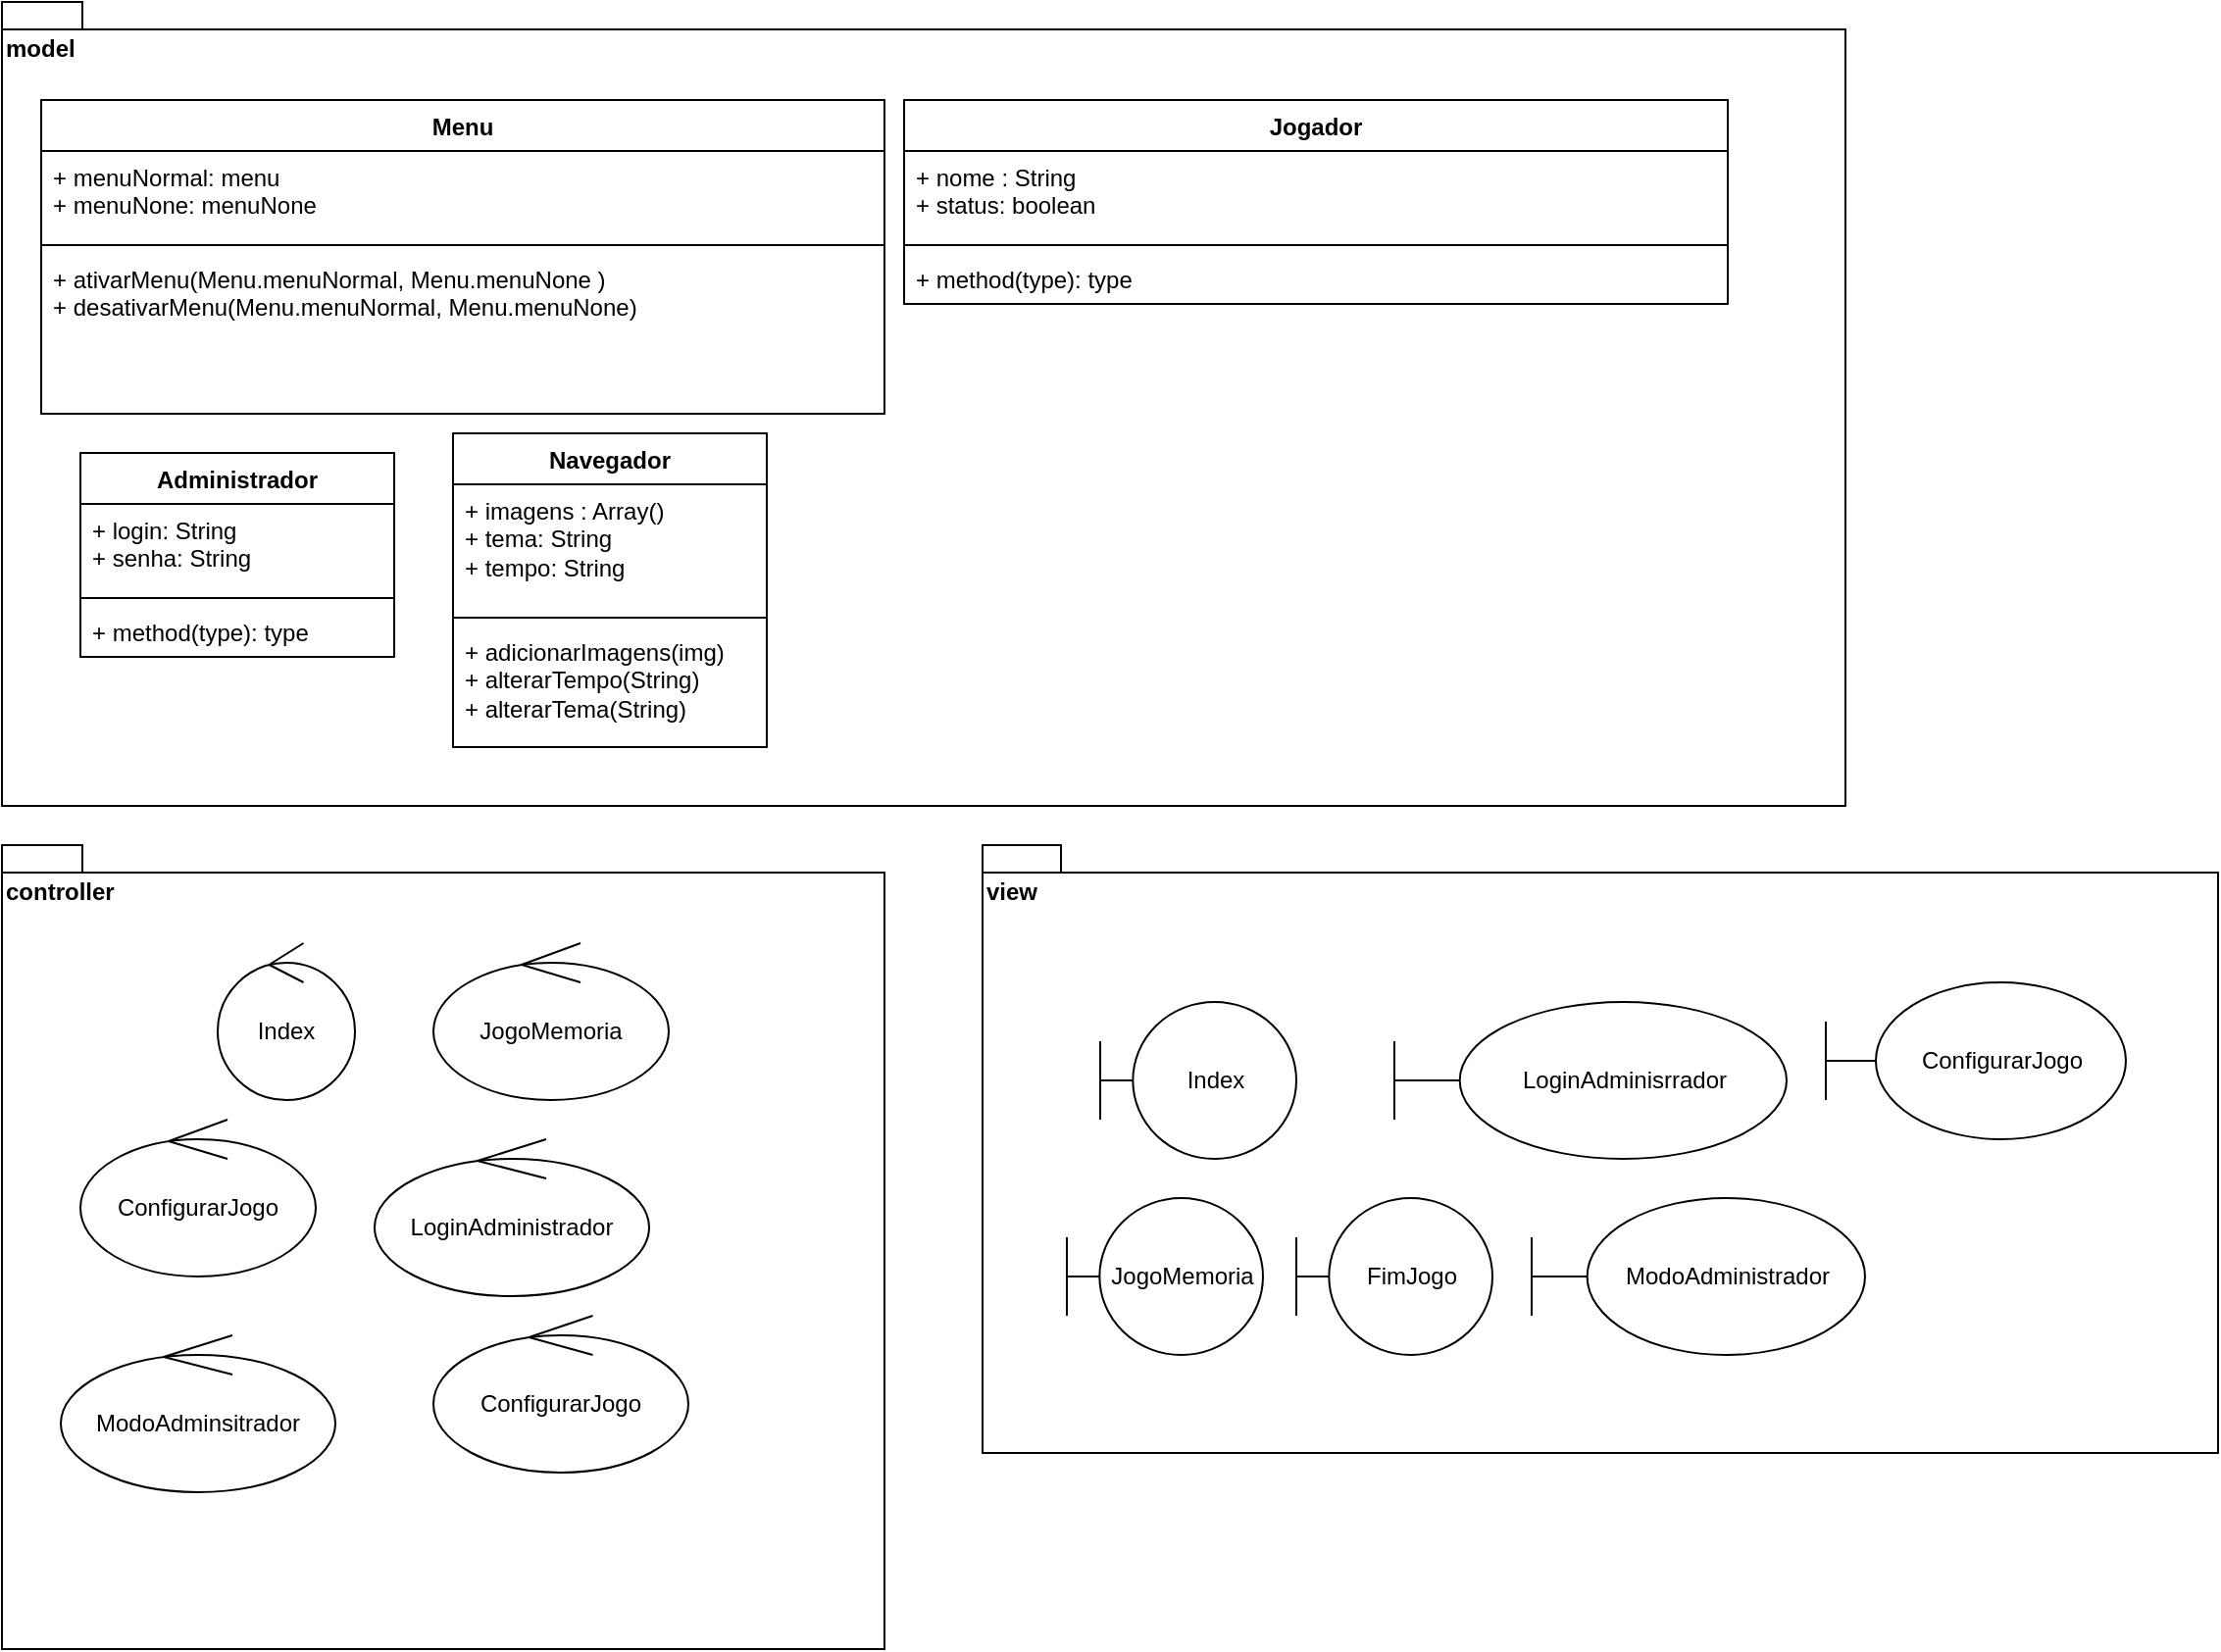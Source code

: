 <mxfile>
    <diagram id="C5RBs43oDa-KdzZeNtuy" name="Page-1">
        <mxGraphModel dx="700" dy="1779" grid="1" gridSize="10" guides="1" tooltips="1" connect="1" arrows="1" fold="1" page="1" pageScale="1" pageWidth="827" pageHeight="1169" math="0" shadow="0">
            <root>
                <mxCell id="WIyWlLk6GJQsqaUBKTNV-0"/>
                <mxCell id="WIyWlLk6GJQsqaUBKTNV-1" parent="WIyWlLk6GJQsqaUBKTNV-0"/>
                <mxCell id="3rd-GjIYUOIh24kx_syC-8" value="model" style="shape=folder;fontStyle=1;spacingTop=10;tabWidth=40;tabHeight=14;tabPosition=left;movable=1;resizable=1;rotatable=1;deletable=1;editable=1;locked=0;connectable=1;labelBorderColor=none;whiteSpace=wrap;html=1;labelPosition=center;verticalLabelPosition=middle;align=left;verticalAlign=top;" parent="WIyWlLk6GJQsqaUBKTNV-1" vertex="1">
                    <mxGeometry x="40" y="-10" width="940" height="410" as="geometry"/>
                </mxCell>
                <mxCell id="3rd-GjIYUOIh24kx_syC-4" value="Menu&lt;br&gt;" style="swimlane;fontStyle=1;align=center;verticalAlign=top;childLayout=stackLayout;horizontal=1;startSize=26;horizontalStack=0;resizeParent=1;resizeParentMax=0;resizeLast=0;collapsible=1;marginBottom=0;whiteSpace=wrap;html=1;" parent="WIyWlLk6GJQsqaUBKTNV-1" vertex="1">
                    <mxGeometry x="60" y="40" width="430" height="160" as="geometry"/>
                </mxCell>
                <mxCell id="3rd-GjIYUOIh24kx_syC-5" value="+ menuNormal: menu&lt;br&gt;+ menuNone: menuNone&lt;br&gt;" style="text;strokeColor=none;fillColor=none;align=left;verticalAlign=top;spacingLeft=4;spacingRight=4;overflow=hidden;rotatable=0;points=[[0,0.5],[1,0.5]];portConstraint=eastwest;whiteSpace=wrap;html=1;" parent="3rd-GjIYUOIh24kx_syC-4" vertex="1">
                    <mxGeometry y="26" width="430" height="44" as="geometry"/>
                </mxCell>
                <mxCell id="3rd-GjIYUOIh24kx_syC-6" value="" style="line;strokeWidth=1;fillColor=none;align=left;verticalAlign=middle;spacingTop=-1;spacingLeft=3;spacingRight=3;rotatable=0;labelPosition=right;points=[];portConstraint=eastwest;strokeColor=inherit;" parent="3rd-GjIYUOIh24kx_syC-4" vertex="1">
                    <mxGeometry y="70" width="430" height="8" as="geometry"/>
                </mxCell>
                <mxCell id="3rd-GjIYUOIh24kx_syC-7" value="+ ativarMenu(Menu.menuNormal, Menu.menuNone )&lt;br&gt;+ desativarMenu(Menu.menuNormal, Menu.menuNone)" style="text;strokeColor=none;fillColor=none;align=left;verticalAlign=top;spacingLeft=4;spacingRight=4;overflow=hidden;rotatable=0;points=[[0,0.5],[1,0.5]];portConstraint=eastwest;whiteSpace=wrap;html=1;" parent="3rd-GjIYUOIh24kx_syC-4" vertex="1">
                    <mxGeometry y="78" width="430" height="82" as="geometry"/>
                </mxCell>
                <mxCell id="3rd-GjIYUOIh24kx_syC-10" value="view" style="shape=folder;fontStyle=1;spacingTop=10;tabWidth=40;tabHeight=14;tabPosition=left;movable=1;resizable=1;rotatable=1;deletable=1;editable=1;locked=0;connectable=1;labelBorderColor=none;whiteSpace=wrap;html=1;labelPosition=center;verticalLabelPosition=middle;align=left;verticalAlign=top;" parent="WIyWlLk6GJQsqaUBKTNV-1" vertex="1">
                    <mxGeometry x="540" y="420" width="630" height="310" as="geometry"/>
                </mxCell>
                <mxCell id="3rd-GjIYUOIh24kx_syC-11" value="controller" style="shape=folder;fontStyle=1;spacingTop=10;tabWidth=40;tabHeight=14;tabPosition=left;movable=1;resizable=1;rotatable=1;deletable=1;editable=1;locked=0;connectable=1;labelBorderColor=none;whiteSpace=wrap;html=1;labelPosition=center;verticalLabelPosition=middle;align=left;verticalAlign=top;" parent="WIyWlLk6GJQsqaUBKTNV-1" vertex="1">
                    <mxGeometry x="40" y="420" width="450" height="410" as="geometry"/>
                </mxCell>
                <mxCell id="3rd-GjIYUOIh24kx_syC-12" value="Jogador" style="swimlane;fontStyle=1;align=center;verticalAlign=top;childLayout=stackLayout;horizontal=1;startSize=26;horizontalStack=0;resizeParent=1;resizeParentMax=0;resizeLast=0;collapsible=1;marginBottom=0;whiteSpace=wrap;html=1;" parent="WIyWlLk6GJQsqaUBKTNV-1" vertex="1">
                    <mxGeometry x="500" y="40" width="420" height="104" as="geometry"/>
                </mxCell>
                <mxCell id="3rd-GjIYUOIh24kx_syC-13" value="+ nome : String&lt;br&gt;+ status: boolean" style="text;strokeColor=none;fillColor=none;align=left;verticalAlign=top;spacingLeft=4;spacingRight=4;overflow=hidden;rotatable=0;points=[[0,0.5],[1,0.5]];portConstraint=eastwest;whiteSpace=wrap;html=1;" parent="3rd-GjIYUOIh24kx_syC-12" vertex="1">
                    <mxGeometry y="26" width="420" height="44" as="geometry"/>
                </mxCell>
                <mxCell id="3rd-GjIYUOIh24kx_syC-14" value="" style="line;strokeWidth=1;fillColor=none;align=left;verticalAlign=middle;spacingTop=-1;spacingLeft=3;spacingRight=3;rotatable=0;labelPosition=right;points=[];portConstraint=eastwest;strokeColor=inherit;" parent="3rd-GjIYUOIh24kx_syC-12" vertex="1">
                    <mxGeometry y="70" width="420" height="8" as="geometry"/>
                </mxCell>
                <mxCell id="3rd-GjIYUOIh24kx_syC-15" value="+ method(type): type" style="text;strokeColor=none;fillColor=none;align=left;verticalAlign=top;spacingLeft=4;spacingRight=4;overflow=hidden;rotatable=0;points=[[0,0.5],[1,0.5]];portConstraint=eastwest;whiteSpace=wrap;html=1;" parent="3rd-GjIYUOIh24kx_syC-12" vertex="1">
                    <mxGeometry y="78" width="420" height="26" as="geometry"/>
                </mxCell>
                <mxCell id="3rd-GjIYUOIh24kx_syC-16" value="Administrador" style="swimlane;fontStyle=1;align=center;verticalAlign=top;childLayout=stackLayout;horizontal=1;startSize=26;horizontalStack=0;resizeParent=1;resizeParentMax=0;resizeLast=0;collapsible=1;marginBottom=0;whiteSpace=wrap;html=1;" parent="WIyWlLk6GJQsqaUBKTNV-1" vertex="1">
                    <mxGeometry x="80" y="220" width="160" height="104" as="geometry"/>
                </mxCell>
                <mxCell id="3rd-GjIYUOIh24kx_syC-17" value="+ login: String&lt;br&gt;+ senha: String" style="text;strokeColor=none;fillColor=none;align=left;verticalAlign=top;spacingLeft=4;spacingRight=4;overflow=hidden;rotatable=0;points=[[0,0.5],[1,0.5]];portConstraint=eastwest;whiteSpace=wrap;html=1;" parent="3rd-GjIYUOIh24kx_syC-16" vertex="1">
                    <mxGeometry y="26" width="160" height="44" as="geometry"/>
                </mxCell>
                <mxCell id="3rd-GjIYUOIh24kx_syC-18" value="" style="line;strokeWidth=1;fillColor=none;align=left;verticalAlign=middle;spacingTop=-1;spacingLeft=3;spacingRight=3;rotatable=0;labelPosition=right;points=[];portConstraint=eastwest;strokeColor=inherit;" parent="3rd-GjIYUOIh24kx_syC-16" vertex="1">
                    <mxGeometry y="70" width="160" height="8" as="geometry"/>
                </mxCell>
                <mxCell id="3rd-GjIYUOIh24kx_syC-19" value="+ method(type): type" style="text;strokeColor=none;fillColor=none;align=left;verticalAlign=top;spacingLeft=4;spacingRight=4;overflow=hidden;rotatable=0;points=[[0,0.5],[1,0.5]];portConstraint=eastwest;whiteSpace=wrap;html=1;" parent="3rd-GjIYUOIh24kx_syC-16" vertex="1">
                    <mxGeometry y="78" width="160" height="26" as="geometry"/>
                </mxCell>
                <mxCell id="3rd-GjIYUOIh24kx_syC-20" value="Navegador" style="swimlane;fontStyle=1;align=center;verticalAlign=top;childLayout=stackLayout;horizontal=1;startSize=26;horizontalStack=0;resizeParent=1;resizeParentMax=0;resizeLast=0;collapsible=1;marginBottom=0;whiteSpace=wrap;html=1;" parent="WIyWlLk6GJQsqaUBKTNV-1" vertex="1">
                    <mxGeometry x="270" y="210" width="160" height="160" as="geometry"/>
                </mxCell>
                <mxCell id="3rd-GjIYUOIh24kx_syC-21" value="+ imagens : Array()&lt;br&gt;+ tema: String&lt;br&gt;+ tempo: String" style="text;strokeColor=none;fillColor=none;align=left;verticalAlign=top;spacingLeft=4;spacingRight=4;overflow=hidden;rotatable=0;points=[[0,0.5],[1,0.5]];portConstraint=eastwest;whiteSpace=wrap;html=1;" parent="3rd-GjIYUOIh24kx_syC-20" vertex="1">
                    <mxGeometry y="26" width="160" height="64" as="geometry"/>
                </mxCell>
                <mxCell id="3rd-GjIYUOIh24kx_syC-22" value="" style="line;strokeWidth=1;fillColor=none;align=left;verticalAlign=middle;spacingTop=-1;spacingLeft=3;spacingRight=3;rotatable=0;labelPosition=right;points=[];portConstraint=eastwest;strokeColor=inherit;" parent="3rd-GjIYUOIh24kx_syC-20" vertex="1">
                    <mxGeometry y="90" width="160" height="8" as="geometry"/>
                </mxCell>
                <mxCell id="3rd-GjIYUOIh24kx_syC-23" value="+ adicionarImagens(img)&lt;br&gt;+ alterarTempo(String)&lt;br&gt;+ alterarTema(String)&lt;br&gt;&lt;br&gt;&amp;nbsp;" style="text;strokeColor=none;fillColor=none;align=left;verticalAlign=top;spacingLeft=4;spacingRight=4;overflow=hidden;rotatable=0;points=[[0,0.5],[1,0.5]];portConstraint=eastwest;whiteSpace=wrap;html=1;" parent="3rd-GjIYUOIh24kx_syC-20" vertex="1">
                    <mxGeometry y="98" width="160" height="62" as="geometry"/>
                </mxCell>
                <mxCell id="3rd-GjIYUOIh24kx_syC-24" value="Index" style="shape=umlBoundary;whiteSpace=wrap;html=1;" parent="WIyWlLk6GJQsqaUBKTNV-1" vertex="1">
                    <mxGeometry x="600" y="500" width="100" height="80" as="geometry"/>
                </mxCell>
                <mxCell id="3rd-GjIYUOIh24kx_syC-25" value="LoginAdminisrrador" style="shape=umlBoundary;whiteSpace=wrap;html=1;" parent="WIyWlLk6GJQsqaUBKTNV-1" vertex="1">
                    <mxGeometry x="750" y="500" width="200" height="80" as="geometry"/>
                </mxCell>
                <mxCell id="3rd-GjIYUOIh24kx_syC-26" value="JogoMemoria" style="shape=umlBoundary;whiteSpace=wrap;html=1;" parent="WIyWlLk6GJQsqaUBKTNV-1" vertex="1">
                    <mxGeometry x="583" y="600" width="100" height="80" as="geometry"/>
                </mxCell>
                <mxCell id="3rd-GjIYUOIh24kx_syC-27" value="FimJogo" style="shape=umlBoundary;whiteSpace=wrap;html=1;" parent="WIyWlLk6GJQsqaUBKTNV-1" vertex="1">
                    <mxGeometry x="700" y="600" width="100" height="80" as="geometry"/>
                </mxCell>
                <mxCell id="3rd-GjIYUOIh24kx_syC-29" value="ModoAdministrador" style="shape=umlBoundary;whiteSpace=wrap;html=1;" parent="WIyWlLk6GJQsqaUBKTNV-1" vertex="1">
                    <mxGeometry x="820" y="600" width="170" height="80" as="geometry"/>
                </mxCell>
                <mxCell id="3rd-GjIYUOIh24kx_syC-30" value="ConfigurarJogo" style="shape=umlBoundary;whiteSpace=wrap;html=1;" parent="WIyWlLk6GJQsqaUBKTNV-1" vertex="1">
                    <mxGeometry x="970" y="490" width="153" height="80" as="geometry"/>
                </mxCell>
                <mxCell id="3rd-GjIYUOIh24kx_syC-31" value="Index" style="ellipse;shape=umlControl;whiteSpace=wrap;html=1;" parent="WIyWlLk6GJQsqaUBKTNV-1" vertex="1">
                    <mxGeometry x="150" y="470" width="70" height="80" as="geometry"/>
                </mxCell>
                <mxCell id="3rd-GjIYUOIh24kx_syC-33" value="ConfigurarJogo" style="ellipse;shape=umlControl;whiteSpace=wrap;html=1;" parent="WIyWlLk6GJQsqaUBKTNV-1" vertex="1">
                    <mxGeometry x="80" y="560" width="120" height="80" as="geometry"/>
                </mxCell>
                <mxCell id="3rd-GjIYUOIh24kx_syC-34" value="ModoAdminsitrador" style="ellipse;shape=umlControl;whiteSpace=wrap;html=1;" parent="WIyWlLk6GJQsqaUBKTNV-1" vertex="1">
                    <mxGeometry x="70" y="670" width="140" height="80" as="geometry"/>
                </mxCell>
                <mxCell id="3rd-GjIYUOIh24kx_syC-36" value="JogoMemoria" style="ellipse;shape=umlControl;whiteSpace=wrap;html=1;" parent="WIyWlLk6GJQsqaUBKTNV-1" vertex="1">
                    <mxGeometry x="260" y="470" width="120" height="80" as="geometry"/>
                </mxCell>
                <mxCell id="3rd-GjIYUOIh24kx_syC-37" value="LoginAdministrador" style="ellipse;shape=umlControl;whiteSpace=wrap;html=1;" parent="WIyWlLk6GJQsqaUBKTNV-1" vertex="1">
                    <mxGeometry x="230" y="570" width="140" height="80" as="geometry"/>
                </mxCell>
                <mxCell id="3rd-GjIYUOIh24kx_syC-38" value="ConfigurarJogo" style="ellipse;shape=umlControl;whiteSpace=wrap;html=1;" parent="WIyWlLk6GJQsqaUBKTNV-1" vertex="1">
                    <mxGeometry x="260" y="660" width="130" height="80" as="geometry"/>
                </mxCell>
            </root>
        </mxGraphModel>
    </diagram>
</mxfile>